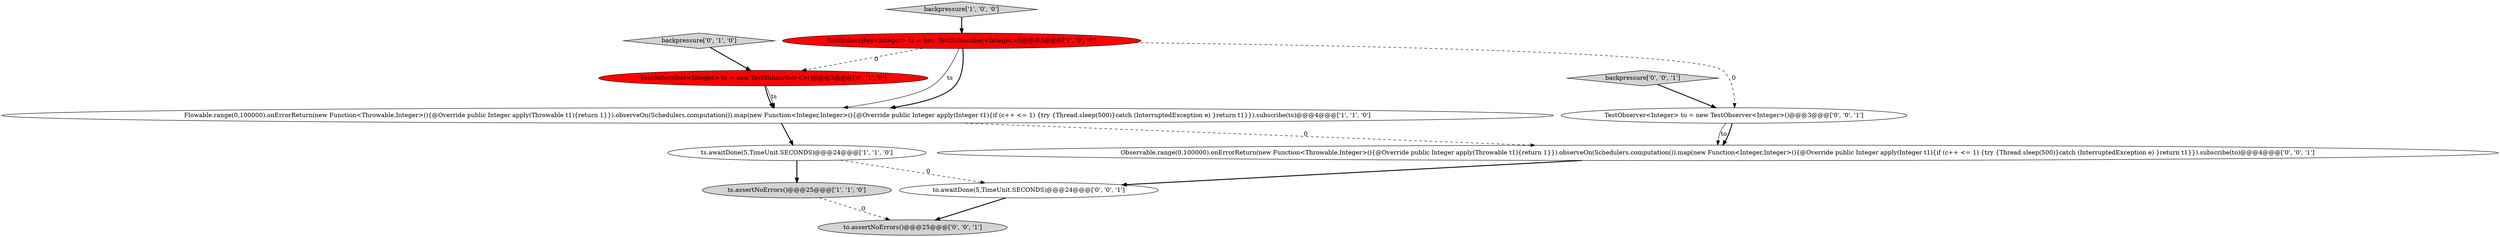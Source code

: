 digraph {
11 [style = filled, label = "to.assertNoErrors()@@@25@@@['0', '0', '1']", fillcolor = lightgray, shape = ellipse image = "AAA0AAABBB3BBB"];
7 [style = filled, label = "Observable.range(0,100000).onErrorReturn(new Function<Throwable,Integer>(){@Override public Integer apply(Throwable t1){return 1}}).observeOn(Schedulers.computation()).map(new Function<Integer,Integer>(){@Override public Integer apply(Integer t1){if (c++ <= 1) {try {Thread.sleep(500)}catch (InterruptedException e) }return t1}}).subscribe(to)@@@4@@@['0', '0', '1']", fillcolor = white, shape = ellipse image = "AAA0AAABBB3BBB"];
2 [style = filled, label = "ts.assertNoErrors()@@@25@@@['1', '1', '0']", fillcolor = lightgray, shape = ellipse image = "AAA0AAABBB1BBB"];
5 [style = filled, label = "TestSubscriber<Integer> ts = new TestSubscriber<>()@@@3@@@['0', '1', '0']", fillcolor = red, shape = ellipse image = "AAA1AAABBB2BBB"];
10 [style = filled, label = "TestObserver<Integer> to = new TestObserver<Integer>()@@@3@@@['0', '0', '1']", fillcolor = white, shape = ellipse image = "AAA0AAABBB3BBB"];
1 [style = filled, label = "ts.awaitDone(5,TimeUnit.SECONDS)@@@24@@@['1', '1', '0']", fillcolor = white, shape = ellipse image = "AAA0AAABBB1BBB"];
6 [style = filled, label = "backpressure['0', '1', '0']", fillcolor = lightgray, shape = diamond image = "AAA0AAABBB2BBB"];
3 [style = filled, label = "backpressure['1', '0', '0']", fillcolor = lightgray, shape = diamond image = "AAA0AAABBB1BBB"];
4 [style = filled, label = "Flowable.range(0,100000).onErrorReturn(new Function<Throwable,Integer>(){@Override public Integer apply(Throwable t1){return 1}}).observeOn(Schedulers.computation()).map(new Function<Integer,Integer>(){@Override public Integer apply(Integer t1){if (c++ <= 1) {try {Thread.sleep(500)}catch (InterruptedException e) }return t1}}).subscribe(ts)@@@4@@@['1', '1', '0']", fillcolor = white, shape = ellipse image = "AAA0AAABBB1BBB"];
9 [style = filled, label = "to.awaitDone(5,TimeUnit.SECONDS)@@@24@@@['0', '0', '1']", fillcolor = white, shape = ellipse image = "AAA0AAABBB3BBB"];
8 [style = filled, label = "backpressure['0', '0', '1']", fillcolor = lightgray, shape = diamond image = "AAA0AAABBB3BBB"];
0 [style = filled, label = "TestSubscriber<Integer> ts = new TestSubscriber<Integer>()@@@3@@@['1', '0', '0']", fillcolor = red, shape = ellipse image = "AAA1AAABBB1BBB"];
7->9 [style = bold, label=""];
2->11 [style = dashed, label="0"];
8->10 [style = bold, label=""];
6->5 [style = bold, label=""];
1->9 [style = dashed, label="0"];
4->1 [style = bold, label=""];
1->2 [style = bold, label=""];
5->4 [style = bold, label=""];
0->4 [style = solid, label="ts"];
9->11 [style = bold, label=""];
0->5 [style = dashed, label="0"];
0->4 [style = bold, label=""];
10->7 [style = solid, label="to"];
10->7 [style = bold, label=""];
4->7 [style = dashed, label="0"];
0->10 [style = dashed, label="0"];
3->0 [style = bold, label=""];
5->4 [style = solid, label="ts"];
}
